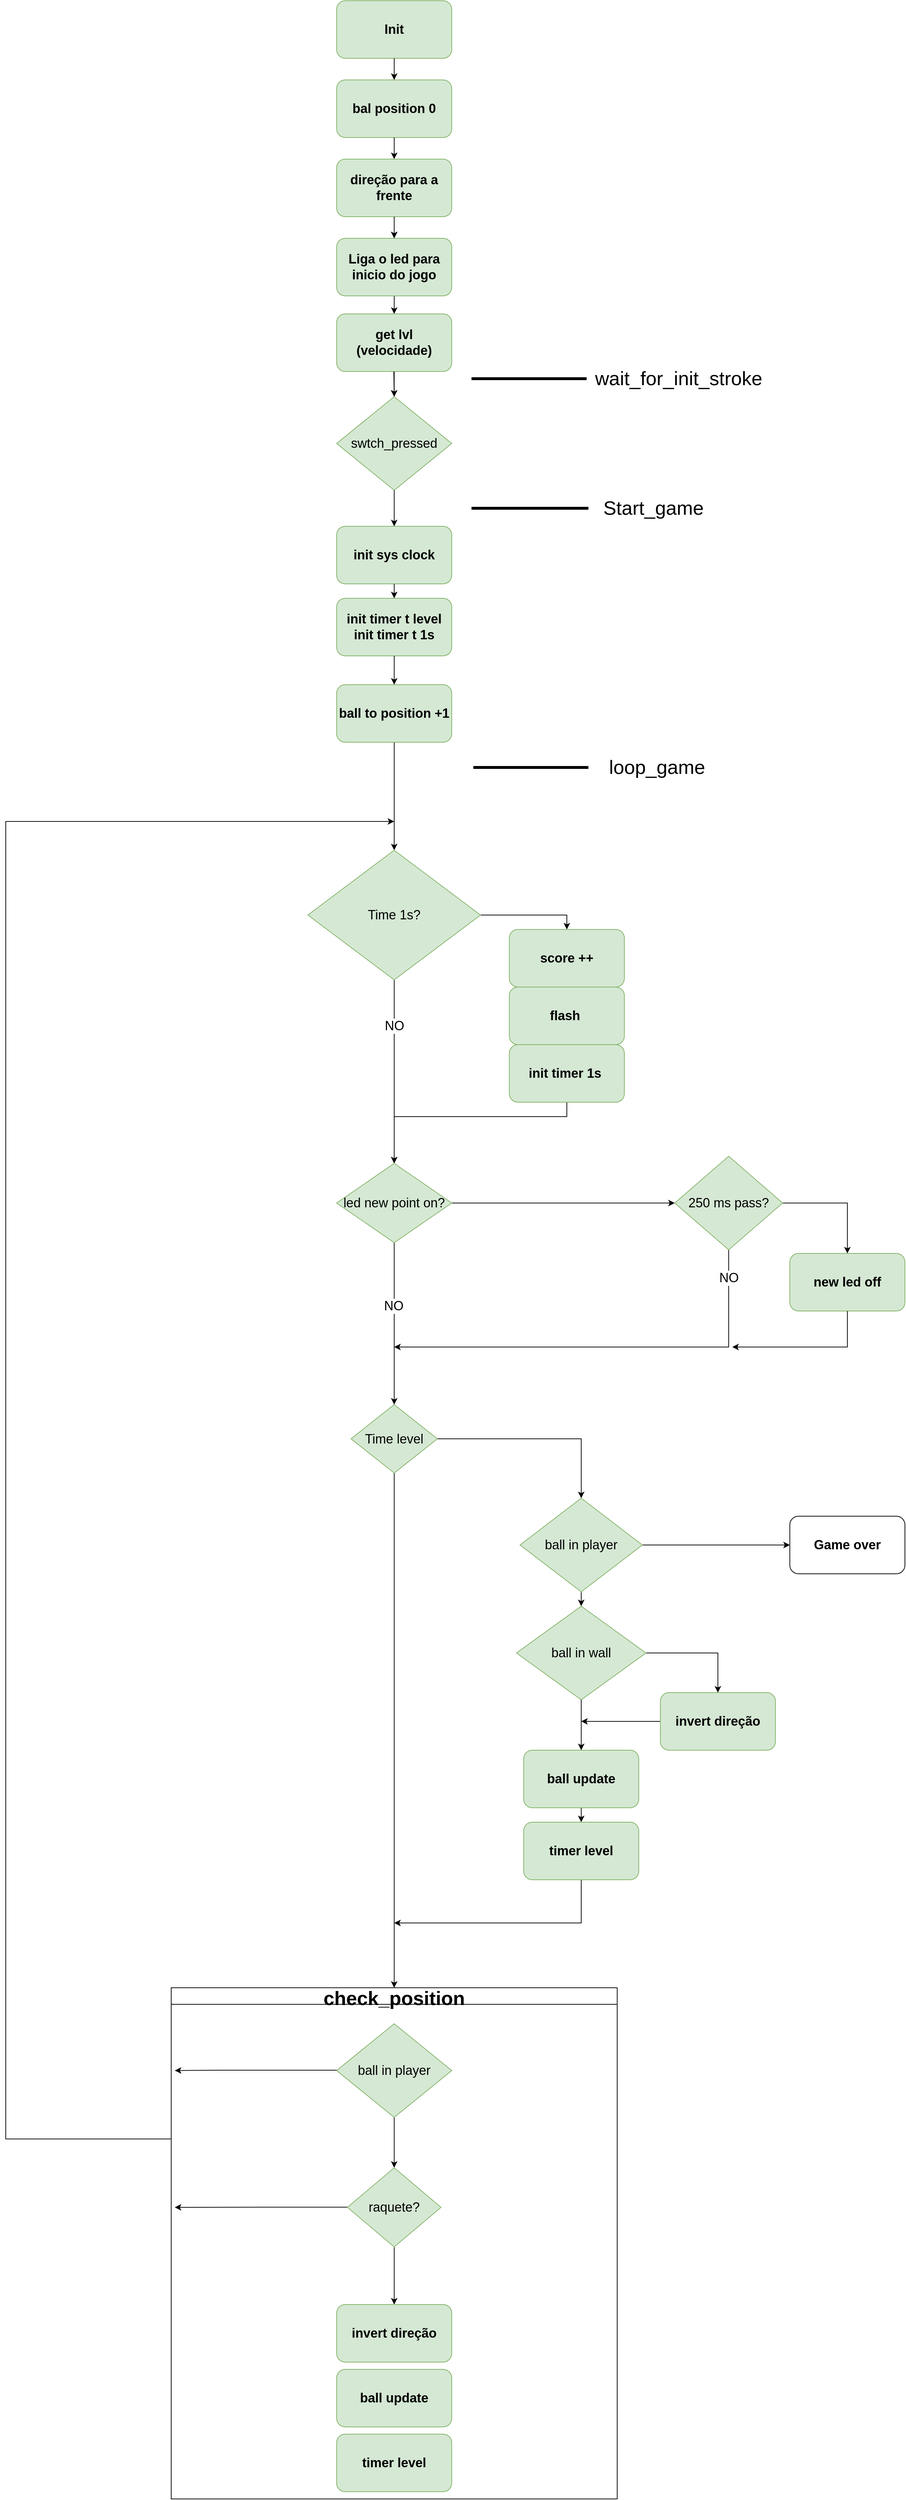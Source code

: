 <mxfile version="19.0.3" type="device"><diagram id="9Wxoz7xTMQYcn-yhdCF8" name="Page-1"><mxGraphModel dx="1872" dy="809" grid="1" gridSize="10" guides="1" tooltips="1" connect="1" arrows="1" fold="1" page="1" pageScale="1" pageWidth="850" pageHeight="1100" math="0" shadow="0"><root><mxCell id="0"/><mxCell id="1" parent="0"/><mxCell id="-1MATzGMasg4OvdQwYch-1" value="&lt;font style=&quot;font-size: 18px&quot;&gt;Init&lt;/font&gt;" style="rounded=1;whiteSpace=wrap;html=1;fontStyle=1;fillColor=#d5e8d4;strokeColor=#82b366;" parent="1" vertex="1"><mxGeometry x="320" y="100" width="160" height="80" as="geometry"/></mxCell><mxCell id="-1MATzGMasg4OvdQwYch-2" value="&lt;font style=&quot;font-size: 18px&quot;&gt;bal position 0&lt;/font&gt;" style="rounded=1;whiteSpace=wrap;html=1;fontStyle=1;fillColor=#d5e8d4;strokeColor=#82b366;" parent="1" vertex="1"><mxGeometry x="320" y="210" width="160" height="80" as="geometry"/></mxCell><mxCell id="-1MATzGMasg4OvdQwYch-7" style="edgeStyle=orthogonalEdgeStyle;rounded=0;orthogonalLoop=1;jettySize=auto;html=1;exitX=0.5;exitY=1;exitDx=0;exitDy=0;fontSize=18;entryX=0.5;entryY=0;entryDx=0;entryDy=0;" parent="1" source="-1MATzGMasg4OvdQwYch-3" target="-1MATzGMasg4OvdQwYch-8" edge="1"><mxGeometry relative="1" as="geometry"><mxPoint x="400" y="540" as="targetPoint"/></mxGeometry></mxCell><mxCell id="-1MATzGMasg4OvdQwYch-3" value="&lt;font style=&quot;font-size: 18px&quot;&gt;Liga o led para inicio do jogo&lt;/font&gt;" style="rounded=1;whiteSpace=wrap;html=1;fontStyle=1;fillColor=#d5e8d4;strokeColor=#82b366;" parent="1" vertex="1"><mxGeometry x="320" y="430" width="160" height="80" as="geometry"/></mxCell><mxCell id="gppykIR6rrw5LhJbhIYV-5" value="" style="edgeStyle=orthogonalEdgeStyle;rounded=0;orthogonalLoop=1;jettySize=auto;html=1;" parent="1" source="-1MATzGMasg4OvdQwYch-8" target="B6MSXR1o3_QlVaSSGly6-1" edge="1"><mxGeometry relative="1" as="geometry"/></mxCell><mxCell id="-1MATzGMasg4OvdQwYch-8" value="&lt;span style=&quot;font-size: 18px&quot;&gt;get lvl (velocidade)&lt;br&gt;&lt;/span&gt;" style="rounded=1;whiteSpace=wrap;html=1;fontStyle=1;fillColor=#d5e8d4;strokeColor=#82b366;" parent="1" vertex="1"><mxGeometry x="320" y="535" width="160" height="80" as="geometry"/></mxCell><mxCell id="-1MATzGMasg4OvdQwYch-52" style="edgeStyle=orthogonalEdgeStyle;rounded=0;orthogonalLoop=1;jettySize=auto;html=1;exitX=0.5;exitY=1;exitDx=0;exitDy=0;entryX=0.5;entryY=0;entryDx=0;entryDy=0;fontSize=18;" parent="1" source="-1MATzGMasg4OvdQwYch-10" target="-1MATzGMasg4OvdQwYch-12" edge="1"><mxGeometry relative="1" as="geometry"/></mxCell><mxCell id="-1MATzGMasg4OvdQwYch-10" value="&lt;span style=&quot;font-size: 18px&quot;&gt;ball to position +1&lt;br&gt;&lt;/span&gt;" style="rounded=1;whiteSpace=wrap;html=1;fontStyle=1;fillColor=#d5e8d4;strokeColor=#82b366;" parent="1" vertex="1"><mxGeometry x="320" y="1050" width="160" height="80" as="geometry"/></mxCell><mxCell id="-1MATzGMasg4OvdQwYch-16" style="edgeStyle=orthogonalEdgeStyle;rounded=0;orthogonalLoop=1;jettySize=auto;html=1;exitX=1;exitY=0.5;exitDx=0;exitDy=0;fontSize=18;entryX=0.5;entryY=0;entryDx=0;entryDy=0;" parent="1" source="-1MATzGMasg4OvdQwYch-12" target="-1MATzGMasg4OvdQwYch-17" edge="1"><mxGeometry relative="1" as="geometry"><mxPoint x="640" y="1490" as="targetPoint"/><mxPoint x="530" y="1370" as="sourcePoint"/></mxGeometry></mxCell><mxCell id="-1MATzGMasg4OvdQwYch-83" style="edgeStyle=orthogonalEdgeStyle;rounded=0;orthogonalLoop=1;jettySize=auto;html=1;exitX=0.5;exitY=1;exitDx=0;exitDy=0;entryX=0.5;entryY=0;entryDx=0;entryDy=0;fontSize=18;" parent="1" source="-1MATzGMasg4OvdQwYch-12" target="-1MATzGMasg4OvdQwYch-73" edge="1"><mxGeometry relative="1" as="geometry"><Array as="points"><mxPoint x="400" y="1540"/><mxPoint x="400" y="1540"/></Array></mxGeometry></mxCell><mxCell id="-1MATzGMasg4OvdQwYch-84" value="NO" style="edgeLabel;html=1;align=center;verticalAlign=middle;resizable=0;points=[];fontSize=18;" parent="-1MATzGMasg4OvdQwYch-83" vertex="1" connectable="0"><mxGeometry x="-0.779" y="2" relative="1" as="geometry"><mxPoint x="-2" y="36" as="offset"/></mxGeometry></mxCell><mxCell id="-1MATzGMasg4OvdQwYch-12" value="Time 1s?" style="rhombus;whiteSpace=wrap;html=1;fontSize=18;fillColor=#d5e8d4;strokeColor=#82b366;" parent="1" vertex="1"><mxGeometry x="280" y="1280" width="240" height="180" as="geometry"/></mxCell><mxCell id="gppykIR6rrw5LhJbhIYV-11" value="" style="edgeStyle=orthogonalEdgeStyle;rounded=0;orthogonalLoop=1;jettySize=auto;html=1;" parent="1" source="-1MATzGMasg4OvdQwYch-13" target="-1MATzGMasg4OvdQwYch-3" edge="1"><mxGeometry relative="1" as="geometry"/></mxCell><mxCell id="-1MATzGMasg4OvdQwYch-13" value="&lt;span style=&quot;font-size: 18px&quot;&gt;direção para a frente&lt;br&gt;&lt;/span&gt;" style="rounded=1;whiteSpace=wrap;html=1;fontStyle=1;fillColor=#d5e8d4;strokeColor=#82b366;" parent="1" vertex="1"><mxGeometry x="320" y="320" width="160" height="80" as="geometry"/></mxCell><mxCell id="-1MATzGMasg4OvdQwYch-19" style="edgeStyle=orthogonalEdgeStyle;rounded=0;orthogonalLoop=1;jettySize=auto;html=1;exitX=0.5;exitY=1;exitDx=0;exitDy=0;entryX=0.5;entryY=0;entryDx=0;entryDy=0;fontSize=18;" parent="1" source="-1MATzGMasg4OvdQwYch-17" target="-1MATzGMasg4OvdQwYch-18" edge="1"><mxGeometry relative="1" as="geometry"/></mxCell><mxCell id="-1MATzGMasg4OvdQwYch-17" value="&lt;span style=&quot;font-size: 18px&quot;&gt;score ++&lt;br&gt;&lt;/span&gt;" style="rounded=1;whiteSpace=wrap;html=1;fontStyle=1;fillColor=#d5e8d4;strokeColor=#82b366;" parent="1" vertex="1"><mxGeometry x="560" y="1390" width="160" height="80" as="geometry"/></mxCell><mxCell id="-1MATzGMasg4OvdQwYch-77" style="edgeStyle=orthogonalEdgeStyle;rounded=0;orthogonalLoop=1;jettySize=auto;html=1;fontSize=18;entryX=0.5;entryY=0;entryDx=0;entryDy=0;" parent="1" source="-1MATzGMasg4OvdQwYch-18" target="-1MATzGMasg4OvdQwYch-73" edge="1"><mxGeometry relative="1" as="geometry"><mxPoint x="420" y="1530" as="targetPoint"/><Array as="points"><mxPoint x="640" y="1650"/><mxPoint x="400" y="1650"/></Array></mxGeometry></mxCell><mxCell id="-1MATzGMasg4OvdQwYch-18" value="&lt;span style=&quot;font-size: 18px&quot;&gt;flash&amp;nbsp;&lt;br&gt;&lt;/span&gt;" style="rounded=1;whiteSpace=wrap;html=1;fontStyle=1;fillColor=#d5e8d4;strokeColor=#82b366;" parent="1" vertex="1"><mxGeometry x="560" y="1470" width="160" height="80" as="geometry"/></mxCell><mxCell id="-1MATzGMasg4OvdQwYch-68" style="edgeStyle=orthogonalEdgeStyle;rounded=0;orthogonalLoop=1;jettySize=auto;html=1;exitX=1;exitY=0.5;exitDx=0;exitDy=0;fontSize=18;entryX=0.5;entryY=0;entryDx=0;entryDy=0;" parent="1" source="-1MATzGMasg4OvdQwYch-21" target="-1MATzGMasg4OvdQwYch-67" edge="1"><mxGeometry relative="1" as="geometry"><mxPoint x="610" y="2010" as="targetPoint"/><Array as="points"><mxPoint x="660" y="2098"/></Array></mxGeometry></mxCell><mxCell id="XVFVwuIA-ZdQG9baHu7N-3" style="edgeStyle=orthogonalEdgeStyle;rounded=0;orthogonalLoop=1;jettySize=auto;html=1;exitX=0.5;exitY=1;exitDx=0;exitDy=0;" parent="1" source="-1MATzGMasg4OvdQwYch-21" target="HXN1oCmkeG9ya9DK-RjK-15" edge="1"><mxGeometry relative="1" as="geometry"/></mxCell><mxCell id="-1MATzGMasg4OvdQwYch-21" value="Time level" style="rhombus;whiteSpace=wrap;html=1;fontSize=18;fillColor=#d5e8d4;strokeColor=#82b366;" parent="1" vertex="1"><mxGeometry x="340" y="2050" width="120" height="95" as="geometry"/></mxCell><mxCell id="-1MATzGMasg4OvdQwYch-54" style="edgeStyle=orthogonalEdgeStyle;rounded=0;orthogonalLoop=1;jettySize=auto;html=1;exitX=1;exitY=0.5;exitDx=0;exitDy=0;fontSize=18;entryX=0.5;entryY=0;entryDx=0;entryDy=0;" parent="1" source="-1MATzGMasg4OvdQwYch-42" target="-1MATzGMasg4OvdQwYch-53" edge="1"><mxGeometry relative="1" as="geometry"><mxPoint x="630" y="2569.714" as="targetPoint"/></mxGeometry></mxCell><mxCell id="-1MATzGMasg4OvdQwYch-42" value="ball in wall" style="rhombus;whiteSpace=wrap;html=1;fontSize=18;fillColor=#d5e8d4;strokeColor=#82b366;" parent="1" vertex="1"><mxGeometry x="570" y="2330" width="180" height="130" as="geometry"/></mxCell><mxCell id="-1MATzGMasg4OvdQwYch-46" style="edgeStyle=orthogonalEdgeStyle;rounded=0;orthogonalLoop=1;jettySize=auto;html=1;exitX=0.5;exitY=1;exitDx=0;exitDy=0;entryX=0.5;entryY=0;entryDx=0;entryDy=0;fontSize=18;" parent="1" source="-1MATzGMasg4OvdQwYch-44" target="-1MATzGMasg4OvdQwYch-45" edge="1"><mxGeometry relative="1" as="geometry"/></mxCell><mxCell id="-1MATzGMasg4OvdQwYch-44" value="&lt;span style=&quot;font-size: 18px&quot;&gt;ball update&lt;br&gt;&lt;/span&gt;" style="rounded=1;whiteSpace=wrap;html=1;fontStyle=1;fillColor=#d5e8d4;strokeColor=#82b366;" parent="1" vertex="1"><mxGeometry x="580" y="2530" width="160" height="80" as="geometry"/></mxCell><mxCell id="XVFVwuIA-ZdQG9baHu7N-4" style="edgeStyle=orthogonalEdgeStyle;rounded=0;orthogonalLoop=1;jettySize=auto;html=1;exitX=0.5;exitY=1;exitDx=0;exitDy=0;" parent="1" source="-1MATzGMasg4OvdQwYch-45" edge="1"><mxGeometry relative="1" as="geometry"><mxPoint x="400" y="2770" as="targetPoint"/><Array as="points"><mxPoint x="660" y="2770"/></Array></mxGeometry></mxCell><mxCell id="-1MATzGMasg4OvdQwYch-45" value="&lt;span style=&quot;font-size: 18px&quot;&gt;timer level&lt;br&gt;&lt;/span&gt;" style="rounded=1;whiteSpace=wrap;html=1;fontStyle=1;fillColor=#d5e8d4;strokeColor=#82b366;" parent="1" vertex="1"><mxGeometry x="580" y="2630" width="160" height="80" as="geometry"/></mxCell><mxCell id="XVFVwuIA-ZdQG9baHu7N-1" style="edgeStyle=orthogonalEdgeStyle;rounded=0;orthogonalLoop=1;jettySize=auto;html=1;" parent="1" source="-1MATzGMasg4OvdQwYch-53" edge="1"><mxGeometry relative="1" as="geometry"><mxPoint x="660" y="2490" as="targetPoint"/></mxGeometry></mxCell><mxCell id="-1MATzGMasg4OvdQwYch-53" value="&lt;span style=&quot;font-size: 18px&quot;&gt;invert direção&lt;br&gt;&lt;/span&gt;" style="rounded=1;whiteSpace=wrap;html=1;fontStyle=1;fillColor=#d5e8d4;strokeColor=#82b366;" parent="1" vertex="1"><mxGeometry x="770" y="2450" width="160" height="80" as="geometry"/></mxCell><mxCell id="-1MATzGMasg4OvdQwYch-69" style="edgeStyle=orthogonalEdgeStyle;rounded=0;orthogonalLoop=1;jettySize=auto;html=1;entryX=0.5;entryY=0;entryDx=0;entryDy=0;fontSize=18;exitX=0.5;exitY=1;exitDx=0;exitDy=0;" parent="1" source="-1MATzGMasg4OvdQwYch-42" target="-1MATzGMasg4OvdQwYch-44" edge="1"><mxGeometry relative="1" as="geometry"><mxPoint x="660" y="2360" as="sourcePoint"/></mxGeometry></mxCell><mxCell id="-1MATzGMasg4OvdQwYch-71" style="edgeStyle=orthogonalEdgeStyle;rounded=0;orthogonalLoop=1;jettySize=auto;html=1;exitX=1;exitY=0.5;exitDx=0;exitDy=0;fontSize=18;entryX=0;entryY=0.5;entryDx=0;entryDy=0;" parent="1" source="-1MATzGMasg4OvdQwYch-67" target="-1MATzGMasg4OvdQwYch-72" edge="1"><mxGeometry relative="1" as="geometry"><mxPoint x="950" y="2245" as="targetPoint"/></mxGeometry></mxCell><mxCell id="XVFVwuIA-ZdQG9baHu7N-2" style="edgeStyle=orthogonalEdgeStyle;rounded=0;orthogonalLoop=1;jettySize=auto;html=1;exitX=0.5;exitY=1;exitDx=0;exitDy=0;entryX=0.5;entryY=0;entryDx=0;entryDy=0;" parent="1" source="-1MATzGMasg4OvdQwYch-67" target="-1MATzGMasg4OvdQwYch-42" edge="1"><mxGeometry relative="1" as="geometry"/></mxCell><mxCell id="-1MATzGMasg4OvdQwYch-67" value="ball in player" style="rhombus;whiteSpace=wrap;html=1;fontSize=18;fillColor=#d5e8d4;strokeColor=#82b366;" parent="1" vertex="1"><mxGeometry x="575" y="2180" width="170" height="130" as="geometry"/></mxCell><mxCell id="-1MATzGMasg4OvdQwYch-72" value="&lt;span style=&quot;font-size: 18px&quot;&gt;Game over&lt;br&gt;&lt;/span&gt;" style="rounded=1;whiteSpace=wrap;html=1;fontStyle=1;" parent="1" vertex="1"><mxGeometry x="950" y="2205" width="160" height="80" as="geometry"/></mxCell><mxCell id="-1MATzGMasg4OvdQwYch-75" style="edgeStyle=orthogonalEdgeStyle;rounded=0;orthogonalLoop=1;jettySize=auto;html=1;entryX=0.5;entryY=0;entryDx=0;entryDy=0;fontSize=18;" parent="1" source="-1MATzGMasg4OvdQwYch-73" target="-1MATzGMasg4OvdQwYch-21" edge="1"><mxGeometry relative="1" as="geometry"><Array as="points"><mxPoint x="400" y="1910"/><mxPoint x="400" y="1910"/></Array></mxGeometry></mxCell><mxCell id="-1MATzGMasg4OvdQwYch-82" value="NO" style="edgeLabel;html=1;align=center;verticalAlign=middle;resizable=0;points=[];fontSize=18;" parent="-1MATzGMasg4OvdQwYch-75" vertex="1" connectable="0"><mxGeometry x="-0.216" y="-1" relative="1" as="geometry"><mxPoint as="offset"/></mxGeometry></mxCell><mxCell id="-1MATzGMasg4OvdQwYch-76" style="edgeStyle=orthogonalEdgeStyle;rounded=0;orthogonalLoop=1;jettySize=auto;html=1;exitX=1;exitY=0.5;exitDx=0;exitDy=0;fontSize=18;entryX=0;entryY=0.5;entryDx=0;entryDy=0;" parent="1" source="-1MATzGMasg4OvdQwYch-73" target="-1MATzGMasg4OvdQwYch-78" edge="1"><mxGeometry relative="1" as="geometry"><mxPoint x="730" y="1760" as="targetPoint"/><Array as="points"/></mxGeometry></mxCell><mxCell id="-1MATzGMasg4OvdQwYch-73" value="led new point on?" style="rhombus;whiteSpace=wrap;html=1;fontSize=18;fillColor=#d5e8d4;strokeColor=#82b366;" parent="1" vertex="1"><mxGeometry x="320" y="1715" width="160" height="110" as="geometry"/></mxCell><mxCell id="-1MATzGMasg4OvdQwYch-81" value="NO" style="edgeStyle=orthogonalEdgeStyle;rounded=0;orthogonalLoop=1;jettySize=auto;html=1;fontSize=18;exitX=0.5;exitY=1;exitDx=0;exitDy=0;" parent="1" source="-1MATzGMasg4OvdQwYch-78" edge="1"><mxGeometry x="-0.87" relative="1" as="geometry"><Array as="points"><mxPoint x="865" y="1970"/><mxPoint x="400" y="1970"/></Array><mxPoint as="offset"/><mxPoint x="400" y="1970" as="targetPoint"/></mxGeometry></mxCell><mxCell id="HXN1oCmkeG9ya9DK-RjK-3" style="edgeStyle=orthogonalEdgeStyle;rounded=0;orthogonalLoop=1;jettySize=auto;html=1;entryX=0.5;entryY=0;entryDx=0;entryDy=0;exitX=1;exitY=0.5;exitDx=0;exitDy=0;" parent="1" source="-1MATzGMasg4OvdQwYch-78" target="HXN1oCmkeG9ya9DK-RjK-4" edge="1"><mxGeometry relative="1" as="geometry"><mxPoint x="1040.0" y="1790" as="targetPoint"/><Array as="points"><mxPoint x="1030" y="1770"/></Array></mxGeometry></mxCell><mxCell id="-1MATzGMasg4OvdQwYch-78" value="250 ms pass?" style="rhombus;whiteSpace=wrap;html=1;fontSize=18;fillColor=#d5e8d4;strokeColor=#82b366;" parent="1" vertex="1"><mxGeometry x="790" y="1705" width="150" height="130" as="geometry"/></mxCell><mxCell id="HXN1oCmkeG9ya9DK-RjK-2" value="&lt;span style=&quot;font-size: 18px&quot;&gt;init sys clock&lt;br&gt;&lt;/span&gt;" style="rounded=1;whiteSpace=wrap;html=1;fontStyle=1;fillColor=#d5e8d4;strokeColor=#82b366;" parent="1" vertex="1"><mxGeometry x="320" y="830" width="160" height="80" as="geometry"/></mxCell><mxCell id="HXN1oCmkeG9ya9DK-RjK-4" value="&lt;span style=&quot;font-size: 18px&quot;&gt;new led off&lt;br&gt;&lt;/span&gt;" style="rounded=1;whiteSpace=wrap;html=1;fontStyle=1;fillColor=#d5e8d4;strokeColor=#82b366;" parent="1" vertex="1"><mxGeometry x="950" y="1840" width="160" height="80" as="geometry"/></mxCell><mxCell id="HXN1oCmkeG9ya9DK-RjK-7" value="&lt;span style=&quot;font-size: 18px&quot;&gt;init timer 1s&amp;nbsp;&lt;br&gt;&lt;/span&gt;" style="rounded=1;whiteSpace=wrap;html=1;fontStyle=1;fillColor=#d5e8d4;strokeColor=#82b366;" parent="1" vertex="1"><mxGeometry x="560" y="1550" width="160" height="80" as="geometry"/></mxCell><mxCell id="HXN1oCmkeG9ya9DK-RjK-9" value="" style="line;strokeWidth=4;html=1;perimeter=backbonePerimeter;points=[];outlineConnect=0;" parent="1" vertex="1"><mxGeometry x="507.5" y="570" width="160" height="110" as="geometry"/></mxCell><mxCell id="HXN1oCmkeG9ya9DK-RjK-10" value="&lt;font style=&quot;font-size: 27px&quot;&gt;wait_for_init_stroke&lt;/font&gt;" style="text;html=1;align=center;verticalAlign=middle;resizable=0;points=[];autosize=1;strokeColor=none;fillColor=none;" parent="1" vertex="1"><mxGeometry x="670" y="615" width="250" height="20" as="geometry"/></mxCell><mxCell id="HXN1oCmkeG9ya9DK-RjK-11" value="" style="line;strokeWidth=4;html=1;perimeter=backbonePerimeter;points=[];outlineConnect=0;" parent="1" vertex="1"><mxGeometry x="507.5" y="750" width="162.5" height="110" as="geometry"/></mxCell><mxCell id="HXN1oCmkeG9ya9DK-RjK-12" value="&lt;font style=&quot;font-size: 27px&quot;&gt;Start_game&lt;/font&gt;" style="text;html=1;align=center;verticalAlign=middle;resizable=0;points=[];autosize=1;strokeColor=none;fillColor=none;" parent="1" vertex="1"><mxGeometry x="680" y="795" width="160" height="20" as="geometry"/></mxCell><mxCell id="HXN1oCmkeG9ya9DK-RjK-13" value="" style="line;strokeWidth=4;html=1;perimeter=backbonePerimeter;points=[];outlineConnect=0;" parent="1" vertex="1"><mxGeometry x="510" y="1110" width="160" height="110" as="geometry"/></mxCell><mxCell id="HXN1oCmkeG9ya9DK-RjK-14" value="&lt;font style=&quot;font-size: 27px&quot;&gt;loop_game&lt;/font&gt;" style="text;html=1;align=center;verticalAlign=middle;resizable=0;points=[];autosize=1;strokeColor=none;fillColor=none;" parent="1" vertex="1"><mxGeometry x="690" y="1155" width="150" height="20" as="geometry"/></mxCell><mxCell id="HXN1oCmkeG9ya9DK-RjK-23" style="edgeStyle=orthogonalEdgeStyle;rounded=0;orthogonalLoop=1;jettySize=auto;html=1;fontSize=27;" parent="1" source="HXN1oCmkeG9ya9DK-RjK-15" edge="1"><mxGeometry relative="1" as="geometry"><mxPoint x="400" y="1240" as="targetPoint"/><Array as="points"><mxPoint x="-140" y="3070"/><mxPoint x="-140" y="1240"/><mxPoint x="400" y="1240"/></Array></mxGeometry></mxCell><mxCell id="HXN1oCmkeG9ya9DK-RjK-15" value="check_position" style="swimlane;fontSize=27;" parent="1" vertex="1"><mxGeometry x="90" y="2860" width="620" height="710" as="geometry"><mxRectangle x="100" y="2720" width="230" height="40" as="alternateBounds"/></mxGeometry></mxCell><mxCell id="HXN1oCmkeG9ya9DK-RjK-16" style="edgeStyle=orthogonalEdgeStyle;rounded=0;orthogonalLoop=1;jettySize=auto;html=1;exitX=0.5;exitY=1;exitDx=0;exitDy=0;fontSize=18;entryX=0.5;entryY=0;entryDx=0;entryDy=0;" parent="HXN1oCmkeG9ya9DK-RjK-15" source="HXN1oCmkeG9ya9DK-RjK-24" target="HXN1oCmkeG9ya9DK-RjK-25" edge="1"><mxGeometry relative="1" as="geometry"><mxPoint x="310" y="230" as="targetPoint"/><mxPoint x="275" y="260" as="sourcePoint"/></mxGeometry></mxCell><mxCell id="HXN1oCmkeG9ya9DK-RjK-17" style="edgeStyle=orthogonalEdgeStyle;rounded=0;orthogonalLoop=1;jettySize=auto;html=1;exitX=0;exitY=0.5;exitDx=0;exitDy=0;fontSize=18;" parent="HXN1oCmkeG9ya9DK-RjK-15" edge="1"><mxGeometry relative="1" as="geometry"><mxPoint x="5" y="115" as="targetPoint"/><mxPoint x="235" y="114.5" as="sourcePoint"/><Array as="points"><mxPoint x="65" y="115"/><mxPoint x="65" y="115"/></Array></mxGeometry></mxCell><mxCell id="HXN1oCmkeG9ya9DK-RjK-19" style="edgeStyle=orthogonalEdgeStyle;rounded=0;orthogonalLoop=1;jettySize=auto;html=1;exitX=0.5;exitY=1;exitDx=0;exitDy=0;fontSize=18;entryX=0.5;entryY=0;entryDx=0;entryDy=0;" parent="HXN1oCmkeG9ya9DK-RjK-15" source="HXN1oCmkeG9ya9DK-RjK-25" target="HXN1oCmkeG9ya9DK-RjK-26" edge="1"><mxGeometry relative="1" as="geometry"><mxPoint x="275" y="460" as="sourcePoint"/></mxGeometry></mxCell><mxCell id="HXN1oCmkeG9ya9DK-RjK-20" style="edgeStyle=orthogonalEdgeStyle;rounded=0;orthogonalLoop=1;jettySize=auto;html=1;exitX=0;exitY=0.5;exitDx=0;exitDy=0;fontSize=18;" parent="HXN1oCmkeG9ya9DK-RjK-15" edge="1"><mxGeometry relative="1" as="geometry"><mxPoint x="5" y="305" as="targetPoint"/><mxPoint x="265" y="304.71" as="sourcePoint"/><Array as="points"><mxPoint x="135" y="305"/><mxPoint x="5" y="305"/></Array></mxGeometry></mxCell><mxCell id="HXN1oCmkeG9ya9DK-RjK-22" value="&lt;span style=&quot;font-size: 18px&quot;&gt;ball update&lt;br&gt;&lt;/span&gt;" style="rounded=1;whiteSpace=wrap;html=1;fontStyle=1;fillColor=#d5e8d4;strokeColor=#82b366;" parent="HXN1oCmkeG9ya9DK-RjK-15" vertex="1"><mxGeometry x="230" y="530" width="160" height="80" as="geometry"/></mxCell><mxCell id="HXN1oCmkeG9ya9DK-RjK-24" value="ball in player" style="rhombus;whiteSpace=wrap;html=1;fontSize=18;fillColor=#d5e8d4;strokeColor=#82b366;" parent="HXN1oCmkeG9ya9DK-RjK-15" vertex="1"><mxGeometry x="230" y="50" width="160" height="130" as="geometry"/></mxCell><mxCell id="HXN1oCmkeG9ya9DK-RjK-25" value="raquete?" style="rhombus;whiteSpace=wrap;html=1;fontSize=18;fillColor=#d5e8d4;strokeColor=#82b366;" parent="HXN1oCmkeG9ya9DK-RjK-15" vertex="1"><mxGeometry x="245" y="250" width="130" height="110" as="geometry"/></mxCell><mxCell id="HXN1oCmkeG9ya9DK-RjK-26" value="&lt;span style=&quot;font-size: 18px&quot;&gt;invert direção&lt;br&gt;&lt;/span&gt;" style="rounded=1;whiteSpace=wrap;html=1;fontStyle=1;fillColor=#d5e8d4;strokeColor=#82b366;" parent="HXN1oCmkeG9ya9DK-RjK-15" vertex="1"><mxGeometry x="230" y="440" width="160" height="80" as="geometry"/></mxCell><mxCell id="B6MSXR1o3_QlVaSSGly6-3" value="&lt;span style=&quot;font-size: 18px&quot;&gt;timer level&lt;br&gt;&lt;/span&gt;" style="rounded=1;whiteSpace=wrap;html=1;fontStyle=1;fillColor=#d5e8d4;strokeColor=#82b366;" parent="HXN1oCmkeG9ya9DK-RjK-15" vertex="1"><mxGeometry x="230" y="620" width="160" height="80" as="geometry"/></mxCell><mxCell id="B6MSXR1o3_QlVaSSGly6-1" value="swtch_pressed" style="rhombus;whiteSpace=wrap;html=1;fontSize=18;fillColor=#d5e8d4;strokeColor=#82b366;" parent="1" vertex="1"><mxGeometry x="320" y="650" width="160" height="130" as="geometry"/></mxCell><mxCell id="B6MSXR1o3_QlVaSSGly6-2" value="&lt;span style=&quot;font-size: 18px&quot;&gt;init timer t level&lt;br&gt;&lt;/span&gt;&lt;span style=&quot;font-size: 18px&quot;&gt;init timer t 1s&lt;/span&gt;&lt;span style=&quot;font-size: 18px&quot;&gt;&lt;br&gt;&lt;/span&gt;" style="rounded=1;whiteSpace=wrap;html=1;fontStyle=1;fillColor=#d5e8d4;strokeColor=#82b366;" parent="1" vertex="1"><mxGeometry x="320" y="930" width="160" height="80" as="geometry"/></mxCell><mxCell id="gppykIR6rrw5LhJbhIYV-4" style="edgeStyle=orthogonalEdgeStyle;rounded=0;orthogonalLoop=1;jettySize=auto;html=1;exitX=0.5;exitY=1;exitDx=0;exitDy=0;fontSize=18;entryX=0.5;entryY=0;entryDx=0;entryDy=0;" parent="1" target="B6MSXR1o3_QlVaSSGly6-1" edge="1"><mxGeometry relative="1" as="geometry"><mxPoint x="399.5" y="615" as="sourcePoint"/><mxPoint x="399.5" y="640" as="targetPoint"/></mxGeometry></mxCell><mxCell id="gppykIR6rrw5LhJbhIYV-10" value="" style="endArrow=classic;html=1;rounded=0;entryX=0.5;entryY=0;entryDx=0;entryDy=0;exitX=0.5;exitY=1;exitDx=0;exitDy=0;" parent="1" source="-1MATzGMasg4OvdQwYch-13" target="-1MATzGMasg4OvdQwYch-3" edge="1"><mxGeometry width="50" height="50" relative="1" as="geometry"><mxPoint x="440" y="600" as="sourcePoint"/><mxPoint x="490" y="550" as="targetPoint"/></mxGeometry></mxCell><mxCell id="gppykIR6rrw5LhJbhIYV-12" value="" style="endArrow=classic;html=1;rounded=0;exitX=0.5;exitY=1;exitDx=0;exitDy=0;" parent="1" source="-1MATzGMasg4OvdQwYch-2" edge="1"><mxGeometry width="50" height="50" relative="1" as="geometry"><mxPoint x="410" y="410" as="sourcePoint"/><mxPoint x="400" y="320" as="targetPoint"/></mxGeometry></mxCell><mxCell id="gppykIR6rrw5LhJbhIYV-13" value="" style="endArrow=classic;html=1;rounded=0;" parent="1" source="-1MATzGMasg4OvdQwYch-1" edge="1"><mxGeometry width="50" height="50" relative="1" as="geometry"><mxPoint x="410" y="300" as="sourcePoint"/><mxPoint x="400" y="210" as="targetPoint"/></mxGeometry></mxCell><mxCell id="gppykIR6rrw5LhJbhIYV-15" value="" style="endArrow=classic;html=1;rounded=0;exitX=0.5;exitY=1;exitDx=0;exitDy=0;entryX=0.5;entryY=0;entryDx=0;entryDy=0;" parent="1" source="B6MSXR1o3_QlVaSSGly6-1" target="HXN1oCmkeG9ya9DK-RjK-2" edge="1"><mxGeometry width="50" height="50" relative="1" as="geometry"><mxPoint x="440" y="800" as="sourcePoint"/><mxPoint x="490" y="750" as="targetPoint"/></mxGeometry></mxCell><mxCell id="gppykIR6rrw5LhJbhIYV-16" value="" style="endArrow=classic;html=1;rounded=0;exitX=0.5;exitY=1;exitDx=0;exitDy=0;" parent="1" source="HXN1oCmkeG9ya9DK-RjK-2" target="B6MSXR1o3_QlVaSSGly6-2" edge="1"><mxGeometry width="50" height="50" relative="1" as="geometry"><mxPoint x="440" y="900" as="sourcePoint"/><mxPoint x="490" y="850" as="targetPoint"/></mxGeometry></mxCell><mxCell id="gppykIR6rrw5LhJbhIYV-17" value="" style="endArrow=classic;html=1;rounded=0;exitX=0.5;exitY=1;exitDx=0;exitDy=0;entryX=0.5;entryY=0;entryDx=0;entryDy=0;" parent="1" source="B6MSXR1o3_QlVaSSGly6-2" target="-1MATzGMasg4OvdQwYch-10" edge="1"><mxGeometry width="50" height="50" relative="1" as="geometry"><mxPoint x="440" y="900" as="sourcePoint"/><mxPoint x="490" y="850" as="targetPoint"/></mxGeometry></mxCell><mxCell id="gppykIR6rrw5LhJbhIYV-20" value="" style="endArrow=classic;html=1;rounded=0;exitX=0.5;exitY=1;exitDx=0;exitDy=0;" parent="1" source="HXN1oCmkeG9ya9DK-RjK-4" edge="1"><mxGeometry width="50" height="50" relative="1" as="geometry"><mxPoint x="550" y="2050" as="sourcePoint"/><mxPoint x="870" y="1970" as="targetPoint"/><Array as="points"><mxPoint x="1030" y="1970"/></Array></mxGeometry></mxCell></root></mxGraphModel></diagram></mxfile>